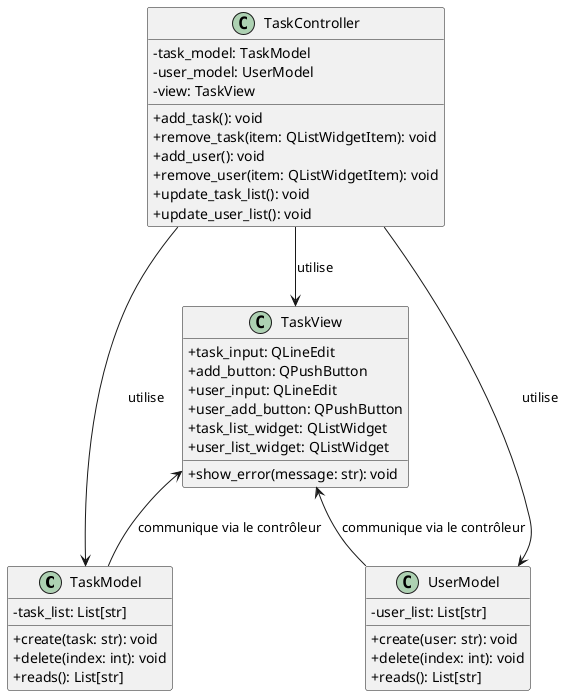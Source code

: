@startuml
skinparam classAttributeIconSize 0

' Définition des classes
class TaskModel {
  - task_list: List[str]
  + create(task: str): void
  + delete(index: int): void
  + reads(): List[str]
}

class UserModel {
  - user_list: List[str]
  + create(user: str): void
  + delete(index: int): void
  + reads(): List[str]
}

class TaskView {
  + task_input: QLineEdit
  + add_button: QPushButton
  + user_input: QLineEdit
  + user_add_button: QPushButton
  + task_list_widget: QListWidget
  + user_list_widget: QListWidget
  + show_error(message: str): void
}

class TaskController {
  - task_model: TaskModel
  - user_model: UserModel
  - view: TaskView
  + add_task(): void
  + remove_task(item: QListWidgetItem): void
  + add_user(): void
  + remove_user(item: QListWidgetItem): void
  + update_task_list(): void
  + update_user_list(): void
}

' Relations entre les classes
TaskController --> TaskModel : utilise
TaskController --> UserModel : utilise
TaskController --> TaskView : utilise
TaskView <-- TaskModel : communique via le contrôleur
TaskView <-- UserModel : communique via le contrôleur
@enduml
